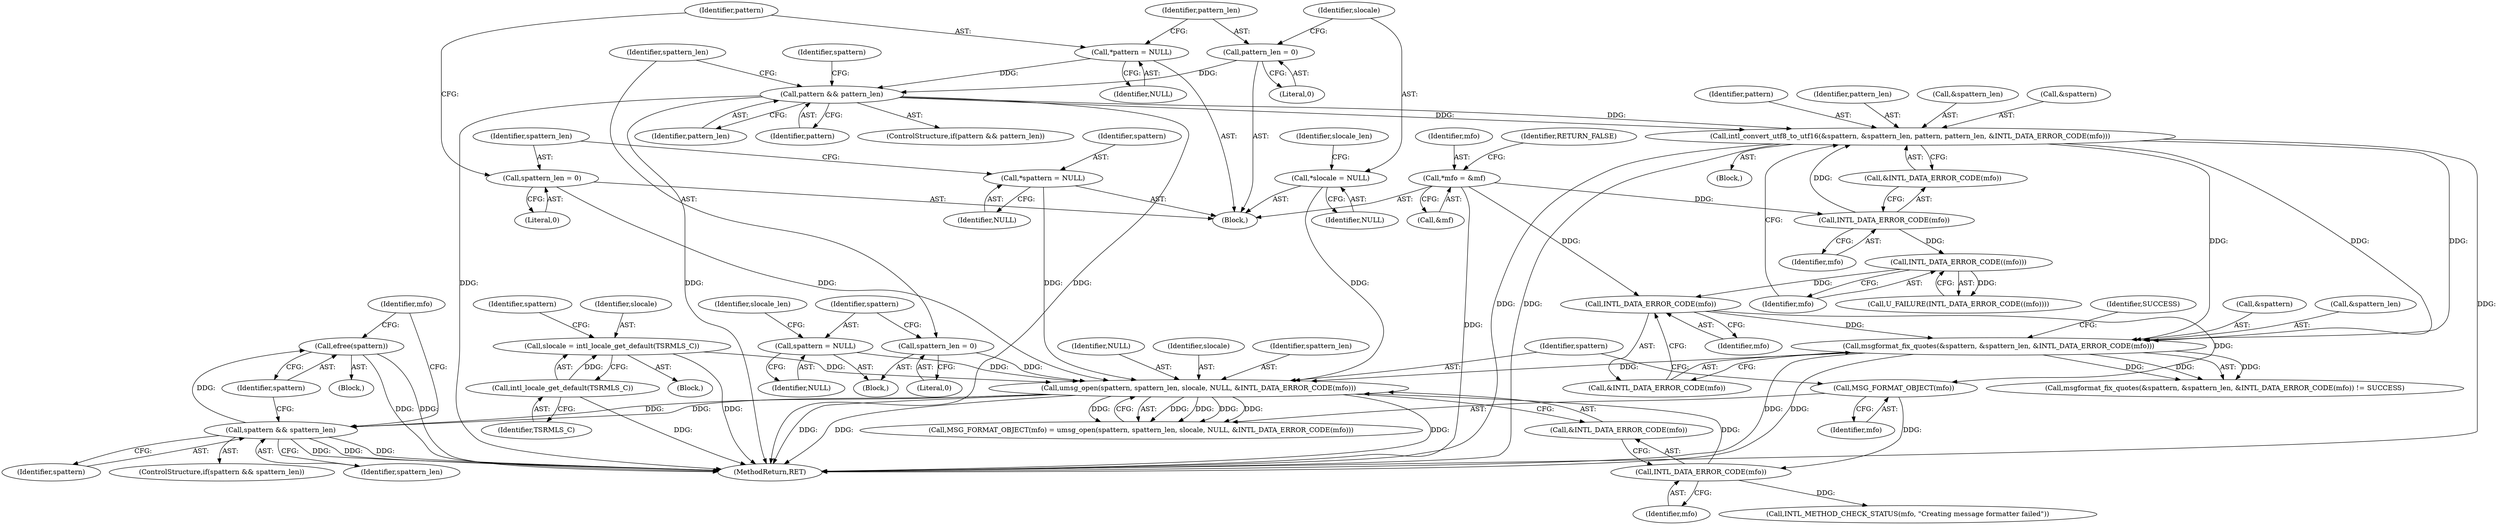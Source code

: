 digraph "0_php-src_6d55ba265637d6adf0ba7e9c9ef11187d1ec2f5b?w=1@API" {
"1000210" [label="(Call,efree(spattern))"];
"1000206" [label="(Call,spattern && spattern_len)"];
"1000197" [label="(Call,umsg_open(spattern, spattern_len, slocale, NULL, &INTL_DATA_ERROR_CODE(mfo)))"];
"1000169" [label="(Call,spattern = NULL)"];
"1000108" [label="(Call,*spattern = NULL)"];
"1000166" [label="(Call,spattern_len = 0)"];
"1000112" [label="(Call,spattern_len = 0)"];
"1000177" [label="(Call,slocale = intl_locale_get_default(TSRMLS_C))"];
"1000179" [label="(Call,intl_locale_get_default(TSRMLS_C))"];
"1000124" [label="(Call,*slocale = NULL)"];
"1000183" [label="(Call,msgformat_fix_quotes(&spattern, &spattern_len, &INTL_DATA_ERROR_CODE(mfo)))"];
"1000148" [label="(Call,intl_convert_utf8_to_utf16(&spattern, &spattern_len, pattern, pattern_len, &INTL_DATA_ERROR_CODE(mfo)))"];
"1000144" [label="(Call,pattern && pattern_len)"];
"1000116" [label="(Call,*pattern = NULL)"];
"1000120" [label="(Call,pattern_len = 0)"];
"1000156" [label="(Call,INTL_DATA_ERROR_CODE(mfo))"];
"1000135" [label="(Call,*mfo = &mf)"];
"1000189" [label="(Call,INTL_DATA_ERROR_CODE(mfo))"];
"1000160" [label="(Call,INTL_DATA_ERROR_CODE((mfo)))"];
"1000203" [label="(Call,INTL_DATA_ERROR_CODE(mfo))"];
"1000195" [label="(Call,MSG_FORMAT_OBJECT(mfo))"];
"1000109" [label="(Identifier,spattern)"];
"1000197" [label="(Call,umsg_open(spattern, spattern_len, slocale, NULL, &INTL_DATA_ERROR_CODE(mfo)))"];
"1000190" [label="(Identifier,mfo)"];
"1000188" [label="(Call,&INTL_DATA_ERROR_CODE(mfo))"];
"1000174" [label="(Identifier,slocale_len)"];
"1000118" [label="(Identifier,NULL)"];
"1000184" [label="(Call,&spattern)"];
"1000153" [label="(Identifier,pattern)"];
"1000209" [label="(Block,)"];
"1000161" [label="(Identifier,mfo)"];
"1000205" [label="(ControlStructure,if(spattern && spattern_len))"];
"1000145" [label="(Identifier,pattern)"];
"1000211" [label="(Identifier,spattern)"];
"1000113" [label="(Identifier,spattern_len)"];
"1000194" [label="(Call,MSG_FORMAT_OBJECT(mfo) = umsg_open(spattern, spattern_len, slocale, NULL, &INTL_DATA_ERROR_CODE(mfo)))"];
"1000166" [label="(Call,spattern_len = 0)"];
"1000124" [label="(Call,*slocale = NULL)"];
"1000171" [label="(Identifier,NULL)"];
"1000180" [label="(Identifier,TSRMLS_C)"];
"1000129" [label="(Identifier,slocale_len)"];
"1000143" [label="(ControlStructure,if(pattern && pattern_len))"];
"1000206" [label="(Call,spattern && spattern_len)"];
"1000170" [label="(Identifier,spattern)"];
"1000126" [label="(Identifier,NULL)"];
"1000154" [label="(Identifier,pattern_len)"];
"1000120" [label="(Call,pattern_len = 0)"];
"1000135" [label="(Call,*mfo = &mf)"];
"1000213" [label="(Identifier,mfo)"];
"1000189" [label="(Call,INTL_DATA_ERROR_CODE(mfo))"];
"1000210" [label="(Call,efree(spattern))"];
"1000198" [label="(Identifier,spattern)"];
"1000183" [label="(Call,msgformat_fix_quotes(&spattern, &spattern_len, &INTL_DATA_ERROR_CODE(mfo)))"];
"1000155" [label="(Call,&INTL_DATA_ERROR_CODE(mfo))"];
"1000114" [label="(Literal,0)"];
"1000201" [label="(Identifier,NULL)"];
"1000159" [label="(Call,U_FAILURE(INTL_DATA_ERROR_CODE((mfo))))"];
"1000125" [label="(Identifier,slocale)"];
"1000204" [label="(Identifier,mfo)"];
"1000200" [label="(Identifier,slocale)"];
"1000177" [label="(Call,slocale = intl_locale_get_default(TSRMLS_C))"];
"1000147" [label="(Block,)"];
"1000202" [label="(Call,&INTL_DATA_ERROR_CODE(mfo))"];
"1000203" [label="(Call,INTL_DATA_ERROR_CODE(mfo))"];
"1000186" [label="(Call,&spattern_len)"];
"1000215" [label="(MethodReturn,RET)"];
"1000178" [label="(Identifier,slocale)"];
"1000212" [label="(Call,INTL_METHOD_CHECK_STATUS(mfo, \"Creating message formatter failed\"))"];
"1000122" [label="(Literal,0)"];
"1000208" [label="(Identifier,spattern_len)"];
"1000169" [label="(Call,spattern = NULL)"];
"1000195" [label="(Call,MSG_FORMAT_OBJECT(mfo))"];
"1000151" [label="(Call,&spattern_len)"];
"1000140" [label="(Identifier,RETURN_FALSE)"];
"1000137" [label="(Call,&mf)"];
"1000207" [label="(Identifier,spattern)"];
"1000199" [label="(Identifier,spattern_len)"];
"1000105" [label="(Block,)"];
"1000108" [label="(Call,*spattern = NULL)"];
"1000148" [label="(Call,intl_convert_utf8_to_utf16(&spattern, &spattern_len, pattern, pattern_len, &INTL_DATA_ERROR_CODE(mfo)))"];
"1000117" [label="(Identifier,pattern)"];
"1000167" [label="(Identifier,spattern_len)"];
"1000191" [label="(Identifier,SUCCESS)"];
"1000112" [label="(Call,spattern_len = 0)"];
"1000110" [label="(Identifier,NULL)"];
"1000168" [label="(Literal,0)"];
"1000176" [label="(Block,)"];
"1000144" [label="(Call,pattern && pattern_len)"];
"1000150" [label="(Identifier,spattern)"];
"1000165" [label="(Block,)"];
"1000146" [label="(Identifier,pattern_len)"];
"1000157" [label="(Identifier,mfo)"];
"1000185" [label="(Identifier,spattern)"];
"1000149" [label="(Call,&spattern)"];
"1000179" [label="(Call,intl_locale_get_default(TSRMLS_C))"];
"1000156" [label="(Call,INTL_DATA_ERROR_CODE(mfo))"];
"1000116" [label="(Call,*pattern = NULL)"];
"1000121" [label="(Identifier,pattern_len)"];
"1000160" [label="(Call,INTL_DATA_ERROR_CODE((mfo)))"];
"1000196" [label="(Identifier,mfo)"];
"1000182" [label="(Call,msgformat_fix_quotes(&spattern, &spattern_len, &INTL_DATA_ERROR_CODE(mfo)) != SUCCESS)"];
"1000136" [label="(Identifier,mfo)"];
"1000210" -> "1000209"  [label="AST: "];
"1000210" -> "1000211"  [label="CFG: "];
"1000211" -> "1000210"  [label="AST: "];
"1000213" -> "1000210"  [label="CFG: "];
"1000210" -> "1000215"  [label="DDG: "];
"1000210" -> "1000215"  [label="DDG: "];
"1000206" -> "1000210"  [label="DDG: "];
"1000206" -> "1000205"  [label="AST: "];
"1000206" -> "1000207"  [label="CFG: "];
"1000206" -> "1000208"  [label="CFG: "];
"1000207" -> "1000206"  [label="AST: "];
"1000208" -> "1000206"  [label="AST: "];
"1000211" -> "1000206"  [label="CFG: "];
"1000213" -> "1000206"  [label="CFG: "];
"1000206" -> "1000215"  [label="DDG: "];
"1000206" -> "1000215"  [label="DDG: "];
"1000206" -> "1000215"  [label="DDG: "];
"1000197" -> "1000206"  [label="DDG: "];
"1000197" -> "1000206"  [label="DDG: "];
"1000197" -> "1000194"  [label="AST: "];
"1000197" -> "1000202"  [label="CFG: "];
"1000198" -> "1000197"  [label="AST: "];
"1000199" -> "1000197"  [label="AST: "];
"1000200" -> "1000197"  [label="AST: "];
"1000201" -> "1000197"  [label="AST: "];
"1000202" -> "1000197"  [label="AST: "];
"1000194" -> "1000197"  [label="CFG: "];
"1000197" -> "1000215"  [label="DDG: "];
"1000197" -> "1000215"  [label="DDG: "];
"1000197" -> "1000215"  [label="DDG: "];
"1000197" -> "1000194"  [label="DDG: "];
"1000197" -> "1000194"  [label="DDG: "];
"1000197" -> "1000194"  [label="DDG: "];
"1000197" -> "1000194"  [label="DDG: "];
"1000197" -> "1000194"  [label="DDG: "];
"1000169" -> "1000197"  [label="DDG: "];
"1000108" -> "1000197"  [label="DDG: "];
"1000166" -> "1000197"  [label="DDG: "];
"1000112" -> "1000197"  [label="DDG: "];
"1000177" -> "1000197"  [label="DDG: "];
"1000124" -> "1000197"  [label="DDG: "];
"1000183" -> "1000197"  [label="DDG: "];
"1000203" -> "1000197"  [label="DDG: "];
"1000169" -> "1000165"  [label="AST: "];
"1000169" -> "1000171"  [label="CFG: "];
"1000170" -> "1000169"  [label="AST: "];
"1000171" -> "1000169"  [label="AST: "];
"1000174" -> "1000169"  [label="CFG: "];
"1000108" -> "1000105"  [label="AST: "];
"1000108" -> "1000110"  [label="CFG: "];
"1000109" -> "1000108"  [label="AST: "];
"1000110" -> "1000108"  [label="AST: "];
"1000113" -> "1000108"  [label="CFG: "];
"1000166" -> "1000165"  [label="AST: "];
"1000166" -> "1000168"  [label="CFG: "];
"1000167" -> "1000166"  [label="AST: "];
"1000168" -> "1000166"  [label="AST: "];
"1000170" -> "1000166"  [label="CFG: "];
"1000112" -> "1000105"  [label="AST: "];
"1000112" -> "1000114"  [label="CFG: "];
"1000113" -> "1000112"  [label="AST: "];
"1000114" -> "1000112"  [label="AST: "];
"1000117" -> "1000112"  [label="CFG: "];
"1000177" -> "1000176"  [label="AST: "];
"1000177" -> "1000179"  [label="CFG: "];
"1000178" -> "1000177"  [label="AST: "];
"1000179" -> "1000177"  [label="AST: "];
"1000185" -> "1000177"  [label="CFG: "];
"1000177" -> "1000215"  [label="DDG: "];
"1000179" -> "1000177"  [label="DDG: "];
"1000179" -> "1000180"  [label="CFG: "];
"1000180" -> "1000179"  [label="AST: "];
"1000179" -> "1000215"  [label="DDG: "];
"1000124" -> "1000105"  [label="AST: "];
"1000124" -> "1000126"  [label="CFG: "];
"1000125" -> "1000124"  [label="AST: "];
"1000126" -> "1000124"  [label="AST: "];
"1000129" -> "1000124"  [label="CFG: "];
"1000183" -> "1000182"  [label="AST: "];
"1000183" -> "1000188"  [label="CFG: "];
"1000184" -> "1000183"  [label="AST: "];
"1000186" -> "1000183"  [label="AST: "];
"1000188" -> "1000183"  [label="AST: "];
"1000191" -> "1000183"  [label="CFG: "];
"1000183" -> "1000215"  [label="DDG: "];
"1000183" -> "1000215"  [label="DDG: "];
"1000183" -> "1000182"  [label="DDG: "];
"1000183" -> "1000182"  [label="DDG: "];
"1000183" -> "1000182"  [label="DDG: "];
"1000148" -> "1000183"  [label="DDG: "];
"1000148" -> "1000183"  [label="DDG: "];
"1000148" -> "1000183"  [label="DDG: "];
"1000189" -> "1000183"  [label="DDG: "];
"1000148" -> "1000147"  [label="AST: "];
"1000148" -> "1000155"  [label="CFG: "];
"1000149" -> "1000148"  [label="AST: "];
"1000151" -> "1000148"  [label="AST: "];
"1000153" -> "1000148"  [label="AST: "];
"1000154" -> "1000148"  [label="AST: "];
"1000155" -> "1000148"  [label="AST: "];
"1000161" -> "1000148"  [label="CFG: "];
"1000148" -> "1000215"  [label="DDG: "];
"1000148" -> "1000215"  [label="DDG: "];
"1000148" -> "1000215"  [label="DDG: "];
"1000144" -> "1000148"  [label="DDG: "];
"1000144" -> "1000148"  [label="DDG: "];
"1000156" -> "1000148"  [label="DDG: "];
"1000144" -> "1000143"  [label="AST: "];
"1000144" -> "1000145"  [label="CFG: "];
"1000144" -> "1000146"  [label="CFG: "];
"1000145" -> "1000144"  [label="AST: "];
"1000146" -> "1000144"  [label="AST: "];
"1000150" -> "1000144"  [label="CFG: "];
"1000167" -> "1000144"  [label="CFG: "];
"1000144" -> "1000215"  [label="DDG: "];
"1000144" -> "1000215"  [label="DDG: "];
"1000144" -> "1000215"  [label="DDG: "];
"1000116" -> "1000144"  [label="DDG: "];
"1000120" -> "1000144"  [label="DDG: "];
"1000116" -> "1000105"  [label="AST: "];
"1000116" -> "1000118"  [label="CFG: "];
"1000117" -> "1000116"  [label="AST: "];
"1000118" -> "1000116"  [label="AST: "];
"1000121" -> "1000116"  [label="CFG: "];
"1000120" -> "1000105"  [label="AST: "];
"1000120" -> "1000122"  [label="CFG: "];
"1000121" -> "1000120"  [label="AST: "];
"1000122" -> "1000120"  [label="AST: "];
"1000125" -> "1000120"  [label="CFG: "];
"1000156" -> "1000155"  [label="AST: "];
"1000156" -> "1000157"  [label="CFG: "];
"1000157" -> "1000156"  [label="AST: "];
"1000155" -> "1000156"  [label="CFG: "];
"1000135" -> "1000156"  [label="DDG: "];
"1000156" -> "1000160"  [label="DDG: "];
"1000135" -> "1000105"  [label="AST: "];
"1000135" -> "1000137"  [label="CFG: "];
"1000136" -> "1000135"  [label="AST: "];
"1000137" -> "1000135"  [label="AST: "];
"1000140" -> "1000135"  [label="CFG: "];
"1000135" -> "1000215"  [label="DDG: "];
"1000135" -> "1000189"  [label="DDG: "];
"1000189" -> "1000188"  [label="AST: "];
"1000189" -> "1000190"  [label="CFG: "];
"1000190" -> "1000189"  [label="AST: "];
"1000188" -> "1000189"  [label="CFG: "];
"1000160" -> "1000189"  [label="DDG: "];
"1000189" -> "1000195"  [label="DDG: "];
"1000160" -> "1000159"  [label="AST: "];
"1000160" -> "1000161"  [label="CFG: "];
"1000161" -> "1000160"  [label="AST: "];
"1000159" -> "1000160"  [label="CFG: "];
"1000160" -> "1000159"  [label="DDG: "];
"1000203" -> "1000202"  [label="AST: "];
"1000203" -> "1000204"  [label="CFG: "];
"1000204" -> "1000203"  [label="AST: "];
"1000202" -> "1000203"  [label="CFG: "];
"1000195" -> "1000203"  [label="DDG: "];
"1000203" -> "1000212"  [label="DDG: "];
"1000195" -> "1000194"  [label="AST: "];
"1000195" -> "1000196"  [label="CFG: "];
"1000196" -> "1000195"  [label="AST: "];
"1000198" -> "1000195"  [label="CFG: "];
}
